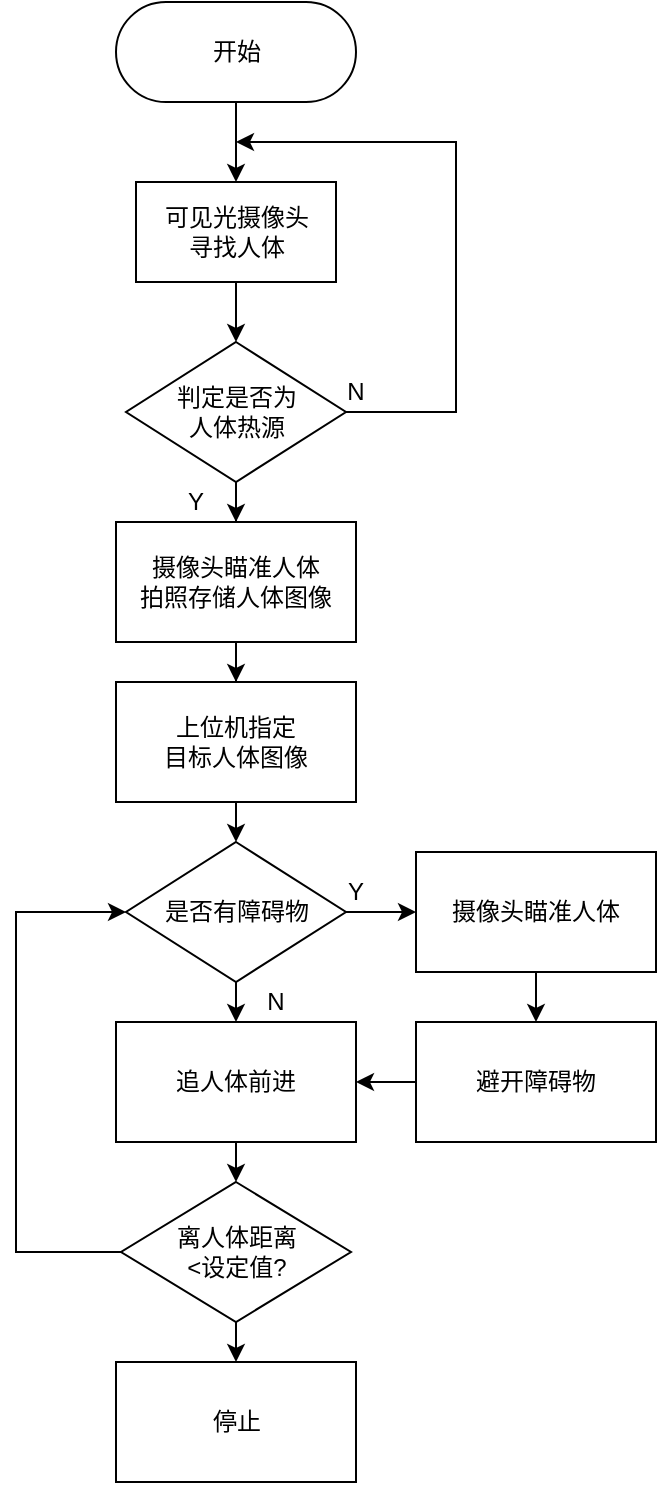 <mxfile version="12.2.4" pages="4"><diagram id="Aprj5pEiKr15AdT6IqNF" name="Page-1"><mxGraphModel dx="858" dy="416" grid="1" gridSize="10" guides="1" tooltips="1" connect="1" arrows="1" fold="1" page="1" pageScale="1" pageWidth="827" pageHeight="1169" math="0" shadow="0"><root><mxCell id="0"/><mxCell id="1" parent="0"/><mxCell id="11" value="" style="edgeStyle=orthogonalEdgeStyle;rounded=0;orthogonalLoop=1;jettySize=auto;html=1;entryX=0.5;entryY=0;entryDx=0;entryDy=0;" parent="1" source="2" target="4" edge="1"><mxGeometry relative="1" as="geometry"><mxPoint x="260" y="160" as="targetPoint"/></mxGeometry></mxCell><mxCell id="2" value="开始" style="html=1;dashed=0;whitespace=wrap;shape=mxgraph.dfd.start" parent="1" vertex="1"><mxGeometry x="200" y="80" width="120" height="50" as="geometry"/></mxCell><mxCell id="13" value="" style="edgeStyle=orthogonalEdgeStyle;rounded=0;orthogonalLoop=1;jettySize=auto;html=1;exitX=1;exitY=0.5;exitDx=0;exitDy=0;" parent="1" source="3" edge="1"><mxGeometry relative="1" as="geometry"><mxPoint x="260" y="150" as="targetPoint"/><Array as="points"><mxPoint x="370" y="285"/><mxPoint x="370" y="150"/></Array></mxGeometry></mxCell><mxCell id="17" value="" style="edgeStyle=orthogonalEdgeStyle;rounded=0;orthogonalLoop=1;jettySize=auto;html=1;" parent="1" source="3" target="15" edge="1"><mxGeometry relative="1" as="geometry"/></mxCell><mxCell id="3" value="判定是否为&lt;br&gt;人体热源" style="shape=rhombus;html=1;dashed=0;whitespace=wrap;perimeter=rhombusPerimeter;" parent="1" vertex="1"><mxGeometry x="205" y="250" width="110" height="70" as="geometry"/></mxCell><mxCell id="6" value="" style="edgeStyle=orthogonalEdgeStyle;rounded=0;orthogonalLoop=1;jettySize=auto;html=1;" parent="1" source="4" target="3" edge="1"><mxGeometry relative="1" as="geometry"/></mxCell><mxCell id="4" value="可见光摄像头&lt;br&gt;寻找人体" style="html=1;dashed=0;whitespace=wrap;" parent="1" vertex="1"><mxGeometry x="210" y="170" width="100" height="50" as="geometry"/></mxCell><mxCell id="14" value="N" style="text;html=1;strokeColor=none;fillColor=none;align=center;verticalAlign=middle;whiteSpace=wrap;rounded=0;" parent="1" vertex="1"><mxGeometry x="300" y="265" width="40" height="20" as="geometry"/></mxCell><mxCell id="18" value="" style="edgeStyle=orthogonalEdgeStyle;rounded=0;orthogonalLoop=1;jettySize=auto;html=1;" parent="1" source="15" target="16" edge="1"><mxGeometry relative="1" as="geometry"/></mxCell><mxCell id="15" value="摄像头瞄准人体&lt;br&gt;拍照存储人体图像" style="rounded=0;whiteSpace=wrap;html=1;" parent="1" vertex="1"><mxGeometry x="200" y="340" width="120" height="60" as="geometry"/></mxCell><mxCell id="20" style="edgeStyle=orthogonalEdgeStyle;rounded=0;orthogonalLoop=1;jettySize=auto;html=1;exitX=0.5;exitY=1;exitDx=0;exitDy=0;entryX=0.5;entryY=0;entryDx=0;entryDy=0;" parent="1" source="16" target="19" edge="1"><mxGeometry relative="1" as="geometry"/></mxCell><mxCell id="16" value="上位机指定&lt;br&gt;目标人体图像" style="rounded=0;whiteSpace=wrap;html=1;" parent="1" vertex="1"><mxGeometry x="200" y="420" width="120" height="60" as="geometry"/></mxCell><mxCell id="24" style="edgeStyle=orthogonalEdgeStyle;rounded=0;orthogonalLoop=1;jettySize=auto;html=1;exitX=1;exitY=0.5;exitDx=0;exitDy=0;entryX=0;entryY=0.5;entryDx=0;entryDy=0;" parent="1" source="19" target="23" edge="1"><mxGeometry relative="1" as="geometry"/></mxCell><mxCell id="30" style="edgeStyle=orthogonalEdgeStyle;rounded=0;orthogonalLoop=1;jettySize=auto;html=1;exitX=0.5;exitY=1;exitDx=0;exitDy=0;entryX=0.5;entryY=0;entryDx=0;entryDy=0;" parent="1" source="19" target="21" edge="1"><mxGeometry relative="1" as="geometry"/></mxCell><mxCell id="19" value="是否有障碍物" style="shape=rhombus;html=1;dashed=0;whitespace=wrap;perimeter=rhombusPerimeter;" parent="1" vertex="1"><mxGeometry x="205" y="500" width="110" height="70" as="geometry"/></mxCell><mxCell id="33" style="edgeStyle=orthogonalEdgeStyle;rounded=0;orthogonalLoop=1;jettySize=auto;html=1;exitX=0.5;exitY=1;exitDx=0;exitDy=0;entryX=0.5;entryY=0;entryDx=0;entryDy=0;" parent="1" source="21" target="32" edge="1"><mxGeometry relative="1" as="geometry"/></mxCell><mxCell id="21" value="追人体前进" style="rounded=0;whiteSpace=wrap;html=1;" parent="1" vertex="1"><mxGeometry x="200" y="590" width="120" height="60" as="geometry"/></mxCell><mxCell id="31" style="edgeStyle=orthogonalEdgeStyle;rounded=0;orthogonalLoop=1;jettySize=auto;html=1;exitX=0;exitY=0.5;exitDx=0;exitDy=0;entryX=1;entryY=0.5;entryDx=0;entryDy=0;" parent="1" source="22" target="21" edge="1"><mxGeometry relative="1" as="geometry"/></mxCell><mxCell id="22" value="避开障碍物" style="rounded=0;whiteSpace=wrap;html=1;" parent="1" vertex="1"><mxGeometry x="350" y="590" width="120" height="60" as="geometry"/></mxCell><mxCell id="25" style="edgeStyle=orthogonalEdgeStyle;rounded=0;orthogonalLoop=1;jettySize=auto;html=1;exitX=0.5;exitY=1;exitDx=0;exitDy=0;entryX=0.5;entryY=0;entryDx=0;entryDy=0;" parent="1" source="23" target="22" edge="1"><mxGeometry relative="1" as="geometry"/></mxCell><mxCell id="23" value="摄像头瞄准人体" style="rounded=0;whiteSpace=wrap;html=1;" parent="1" vertex="1"><mxGeometry x="350" y="505" width="120" height="60" as="geometry"/></mxCell><mxCell id="26" value="Y" style="text;html=1;strokeColor=none;fillColor=none;align=center;verticalAlign=middle;whiteSpace=wrap;rounded=0;" parent="1" vertex="1"><mxGeometry x="300" y="515" width="40" height="20" as="geometry"/></mxCell><mxCell id="28" value="N" style="text;html=1;strokeColor=none;fillColor=none;align=center;verticalAlign=middle;whiteSpace=wrap;rounded=0;" parent="1" vertex="1"><mxGeometry x="260" y="570" width="40" height="20" as="geometry"/></mxCell><mxCell id="27" value="Y" style="text;html=1;strokeColor=none;fillColor=none;align=center;verticalAlign=middle;whiteSpace=wrap;rounded=0;" parent="1" vertex="1"><mxGeometry x="220" y="320" width="40" height="20" as="geometry"/></mxCell><mxCell id="34" style="edgeStyle=orthogonalEdgeStyle;rounded=0;orthogonalLoop=1;jettySize=auto;html=1;exitX=0;exitY=0.5;exitDx=0;exitDy=0;entryX=0;entryY=0.5;entryDx=0;entryDy=0;" parent="1" source="32" target="19" edge="1"><mxGeometry relative="1" as="geometry"><mxPoint x="120" y="530" as="targetPoint"/><Array as="points"><mxPoint x="150" y="705"/><mxPoint x="150" y="535"/></Array></mxGeometry></mxCell><mxCell id="36" style="edgeStyle=orthogonalEdgeStyle;rounded=0;orthogonalLoop=1;jettySize=auto;html=1;exitX=0.5;exitY=1;exitDx=0;exitDy=0;entryX=0.5;entryY=0;entryDx=0;entryDy=0;" parent="1" source="32" target="35" edge="1"><mxGeometry relative="1" as="geometry"/></mxCell><mxCell id="32" value="离人体距离&lt;br&gt;&amp;lt;设定值?" style="shape=rhombus;html=1;dashed=0;whitespace=wrap;perimeter=rhombusPerimeter;" parent="1" vertex="1"><mxGeometry x="202.5" y="670" width="115" height="70" as="geometry"/></mxCell><mxCell id="35" value="停止" style="html=1;dashed=0;whitespace=wrap;" parent="1" vertex="1"><mxGeometry x="200" y="760" width="120" height="60" as="geometry"/></mxCell></root></mxGraphModel></diagram><diagram id="4WZuZlhxydR9vLAYtcQe" name="第 2 页"><mxGraphModel dx="858" dy="416" grid="1" gridSize="10" guides="1" tooltips="1" connect="1" arrows="1" fold="1" page="1" pageScale="1" pageWidth="827" pageHeight="1169" math="0" shadow="0"><root><mxCell id="BztJjIR9MagyW987GJRc-0"/><mxCell id="BztJjIR9MagyW987GJRc-1" parent="BztJjIR9MagyW987GJRc-0"/><mxCell id="BztJjIR9MagyW987GJRc-9" value="" style="edgeStyle=orthogonalEdgeStyle;rounded=0;orthogonalLoop=1;jettySize=auto;html=1;" parent="BztJjIR9MagyW987GJRc-1" source="BztJjIR9MagyW987GJRc-2" target="BztJjIR9MagyW987GJRc-4" edge="1"><mxGeometry relative="1" as="geometry"/></mxCell><mxCell id="BztJjIR9MagyW987GJRc-2" value="对准摄像头方向" style="html=1;dashed=0;whitespace=wrap;shape=mxgraph.dfd.start" parent="BztJjIR9MagyW987GJRc-1" vertex="1"><mxGeometry x="160" y="80" width="120" height="60" as="geometry"/></mxCell><mxCell id="BztJjIR9MagyW987GJRc-7" style="edgeStyle=orthogonalEdgeStyle;rounded=0;orthogonalLoop=1;jettySize=auto;html=1;exitX=0.5;exitY=1;exitDx=0;exitDy=0;entryX=0.5;entryY=0;entryDx=0;entryDy=0;" parent="BztJjIR9MagyW987GJRc-1" source="BztJjIR9MagyW987GJRc-4" target="BztJjIR9MagyW987GJRc-5" edge="1"><mxGeometry relative="1" as="geometry"/></mxCell><mxCell id="BztJjIR9MagyW987GJRc-13" style="edgeStyle=orthogonalEdgeStyle;rounded=0;orthogonalLoop=1;jettySize=auto;html=1;exitX=1;exitY=0.5;exitDx=0;exitDy=0;" parent="BztJjIR9MagyW987GJRc-1" source="BztJjIR9MagyW987GJRc-4" edge="1"><mxGeometry relative="1" as="geometry"><mxPoint x="380" y="310" as="targetPoint"/></mxGeometry></mxCell><mxCell id="BztJjIR9MagyW987GJRc-4" value="雷达模块有回波？" style="shape=rhombus;html=1;dashed=0;whitespace=wrap;perimeter=rhombusPerimeter;" parent="BztJjIR9MagyW987GJRc-1" vertex="1"><mxGeometry x="160" y="160" width="120" height="80" as="geometry"/></mxCell><mxCell id="BztJjIR9MagyW987GJRc-10" style="edgeStyle=orthogonalEdgeStyle;rounded=0;orthogonalLoop=1;jettySize=auto;html=1;exitX=0.5;exitY=1;exitDx=0;exitDy=0;entryX=0.5;entryY=0;entryDx=0;entryDy=0;" parent="BztJjIR9MagyW987GJRc-1" source="BztJjIR9MagyW987GJRc-5" target="BztJjIR9MagyW987GJRc-8" edge="1"><mxGeometry relative="1" as="geometry"/></mxCell><mxCell id="BztJjIR9MagyW987GJRc-12" style="edgeStyle=orthogonalEdgeStyle;rounded=0;orthogonalLoop=1;jettySize=auto;html=1;exitX=1;exitY=0.5;exitDx=0;exitDy=0;entryX=0.5;entryY=0;entryDx=0;entryDy=0;" parent="BztJjIR9MagyW987GJRc-1" source="BztJjIR9MagyW987GJRc-5" target="BztJjIR9MagyW987GJRc-11" edge="1"><mxGeometry relative="1" as="geometry"/></mxCell><mxCell id="BztJjIR9MagyW987GJRc-5" value="温度在&lt;br&gt;(35,38)℃内？" style="shape=rhombus;html=1;dashed=0;whitespace=wrap;perimeter=rhombusPerimeter;" parent="BztJjIR9MagyW987GJRc-1" vertex="1"><mxGeometry x="160" y="270" width="120" height="80" as="geometry"/></mxCell><mxCell id="BztJjIR9MagyW987GJRc-8" value="目标为人体" style="html=1;dashed=0;whitespace=wrap;" parent="BztJjIR9MagyW987GJRc-1" vertex="1"><mxGeometry x="160" y="380" width="120" height="60" as="geometry"/></mxCell><mxCell id="BztJjIR9MagyW987GJRc-11" value="目标不是人体" style="html=1;dashed=0;whitespace=wrap;" parent="BztJjIR9MagyW987GJRc-1" vertex="1"><mxGeometry x="320" y="380" width="120" height="60" as="geometry"/></mxCell></root></mxGraphModel></diagram><diagram id="eZkPh28G4JzdSLUE_tOP" name="第 3 页"><mxGraphModel dx="858" dy="416" grid="1" gridSize="10" guides="1" tooltips="1" connect="1" arrows="1" fold="1" page="1" pageScale="1" pageWidth="827" pageHeight="1169" math="0" shadow="0"><root><mxCell id="IR5VEzexERUW6TYtkF5D-0"/><mxCell id="IR5VEzexERUW6TYtkF5D-1" parent="IR5VEzexERUW6TYtkF5D-0"/><mxCell id="IR5VEzexERUW6TYtkF5D-10" style="edgeStyle=orthogonalEdgeStyle;rounded=0;orthogonalLoop=1;jettySize=auto;html=1;exitX=0.5;exitY=0.5;exitDx=0;exitDy=25;exitPerimeter=0;entryX=0.5;entryY=0;entryDx=0;entryDy=0;" parent="IR5VEzexERUW6TYtkF5D-1" source="IR5VEzexERUW6TYtkF5D-2" target="IR5VEzexERUW6TYtkF5D-4" edge="1"><mxGeometry relative="1" as="geometry"/></mxCell><mxCell id="IR5VEzexERUW6TYtkF5D-2" value="开始" style="html=1;dashed=0;whitespace=wrap;shape=mxgraph.dfd.start" parent="IR5VEzexERUW6TYtkF5D-1" vertex="1"><mxGeometry x="160" y="80" width="120" height="50" as="geometry"/></mxCell><mxCell id="IR5VEzexERUW6TYtkF5D-11" style="edgeStyle=orthogonalEdgeStyle;rounded=0;orthogonalLoop=1;jettySize=auto;html=1;exitX=1;exitY=0.5;exitDx=0;exitDy=0;entryX=0.5;entryY=0;entryDx=0;entryDy=0;" parent="IR5VEzexERUW6TYtkF5D-1" source="IR5VEzexERUW6TYtkF5D-4" target="IR5VEzexERUW6TYtkF5D-9" edge="1"><mxGeometry relative="1" as="geometry"/></mxCell><mxCell id="IR5VEzexERUW6TYtkF5D-12" style="edgeStyle=orthogonalEdgeStyle;rounded=0;orthogonalLoop=1;jettySize=auto;html=1;exitX=0.5;exitY=1;exitDx=0;exitDy=0;entryX=0.5;entryY=0;entryDx=0;entryDy=0;" parent="IR5VEzexERUW6TYtkF5D-1" source="IR5VEzexERUW6TYtkF5D-4" target="IR5VEzexERUW6TYtkF5D-7" edge="1"><mxGeometry relative="1" as="geometry"/></mxCell><mxCell id="IR5VEzexERUW6TYtkF5D-4" value="输入原始人体图像" style="html=1;dashed=0;whitespace=wrap;" parent="IR5VEzexERUW6TYtkF5D-1" vertex="1"><mxGeometry x="160" y="160" width="120" height="60" as="geometry"/></mxCell><mxCell id="IR5VEzexERUW6TYtkF5D-13" style="edgeStyle=orthogonalEdgeStyle;rounded=0;orthogonalLoop=1;jettySize=auto;html=1;exitX=0.5;exitY=1;exitDx=0;exitDy=0;entryX=0.5;entryY=0;entryDx=0;entryDy=0;" parent="IR5VEzexERUW6TYtkF5D-1" source="IR5VEzexERUW6TYtkF5D-7" target="IR5VEzexERUW6TYtkF5D-8" edge="1"><mxGeometry relative="1" as="geometry"/></mxCell><mxCell id="IR5VEzexERUW6TYtkF5D-7" value="提取RGB分量" style="html=1;dashed=0;whitespace=wrap;" parent="IR5VEzexERUW6TYtkF5D-1" vertex="1"><mxGeometry x="160" y="250" width="120" height="60" as="geometry"/></mxCell><mxCell id="IR5VEzexERUW6TYtkF5D-17" style="edgeStyle=orthogonalEdgeStyle;rounded=0;orthogonalLoop=1;jettySize=auto;html=1;exitX=0.5;exitY=1;exitDx=0;exitDy=0;entryX=0.5;entryY=0;entryDx=0;entryDy=0;" parent="IR5VEzexERUW6TYtkF5D-1" source="IR5VEzexERUW6TYtkF5D-8" target="IR5VEzexERUW6TYtkF5D-16" edge="1"><mxGeometry relative="1" as="geometry"/></mxCell><mxCell id="IR5VEzexERUW6TYtkF5D-8" value="对3个分量分别&lt;br&gt;二值化，提取轮廓" style="html=1;dashed=0;whitespace=wrap;" parent="IR5VEzexERUW6TYtkF5D-1" vertex="1"><mxGeometry x="160" y="340" width="120" height="60" as="geometry"/></mxCell><mxCell id="IR5VEzexERUW6TYtkF5D-15" style="edgeStyle=orthogonalEdgeStyle;rounded=0;orthogonalLoop=1;jettySize=auto;html=1;exitX=0.5;exitY=1;exitDx=0;exitDy=0;entryX=0.5;entryY=0;entryDx=0;entryDy=0;" parent="IR5VEzexERUW6TYtkF5D-1" source="IR5VEzexERUW6TYtkF5D-9" target="IR5VEzexERUW6TYtkF5D-14" edge="1"><mxGeometry relative="1" as="geometry"/></mxCell><mxCell id="IR5VEzexERUW6TYtkF5D-9" value="深度学习检测人体&lt;br&gt;（Yolo or other NNs）" style="html=1;dashed=0;whitespace=wrap;" parent="IR5VEzexERUW6TYtkF5D-1" vertex="1"><mxGeometry x="320" y="210" width="120" height="60" as="geometry"/></mxCell><mxCell id="IR5VEzexERUW6TYtkF5D-18" style="edgeStyle=orthogonalEdgeStyle;rounded=0;orthogonalLoop=1;jettySize=auto;html=1;exitX=0.5;exitY=1;exitDx=0;exitDy=0;" parent="IR5VEzexERUW6TYtkF5D-1" source="IR5VEzexERUW6TYtkF5D-14" edge="1"><mxGeometry relative="1" as="geometry"><mxPoint x="300" y="440" as="targetPoint"/><Array as="points"><mxPoint x="380" y="420"/><mxPoint x="300" y="420"/></Array></mxGeometry></mxCell><mxCell id="IR5VEzexERUW6TYtkF5D-14" value="特征向量" style="html=1;dashed=0;whitespace=wrap;" parent="IR5VEzexERUW6TYtkF5D-1" vertex="1"><mxGeometry x="320" y="300" width="120" height="60" as="geometry"/></mxCell><mxCell id="VlousuveiF7ljTNb1jQM-1" style="edgeStyle=orthogonalEdgeStyle;rounded=0;orthogonalLoop=1;jettySize=auto;html=1;exitX=0.5;exitY=1;exitDx=0;exitDy=0;entryX=0.5;entryY=0;entryDx=0;entryDy=0;" parent="IR5VEzexERUW6TYtkF5D-1" source="IR5VEzexERUW6TYtkF5D-16" target="wXv1XJRyw1WYyhm8AwEh-0" edge="1"><mxGeometry relative="1" as="geometry"/></mxCell><mxCell id="IR5VEzexERUW6TYtkF5D-16" value="每张图片对应&lt;br&gt;一组轮廓数据&lt;br&gt;与一个特征向量" style="html=1;dashed=0;whitespace=wrap;" parent="IR5VEzexERUW6TYtkF5D-1" vertex="1"><mxGeometry x="240" y="440" width="120" height="60" as="geometry"/></mxCell><mxCell id="VlousuveiF7ljTNb1jQM-3" style="edgeStyle=orthogonalEdgeStyle;rounded=0;orthogonalLoop=1;jettySize=auto;html=1;exitX=0.5;exitY=1;exitDx=0;exitDy=0;entryX=0.5;entryY=0;entryDx=0;entryDy=0;" parent="IR5VEzexERUW6TYtkF5D-1" source="wXv1XJRyw1WYyhm8AwEh-0" target="VlousuveiF7ljTNb1jQM-2" edge="1"><mxGeometry relative="1" as="geometry"/></mxCell><mxCell id="VlousuveiF7ljTNb1jQM-5" style="edgeStyle=orthogonalEdgeStyle;rounded=0;orthogonalLoop=1;jettySize=auto;html=1;exitX=1;exitY=0.5;exitDx=0;exitDy=0;entryX=0.5;entryY=0;entryDx=0;entryDy=0;" parent="IR5VEzexERUW6TYtkF5D-1" source="wXv1XJRyw1WYyhm8AwEh-0" target="VlousuveiF7ljTNb1jQM-4" edge="1"><mxGeometry relative="1" as="geometry"/></mxCell><mxCell id="wXv1XJRyw1WYyhm8AwEh-0" value="上位机&lt;br&gt;&amp;nbsp; &amp;nbsp; 是否选中？" style="shape=rhombus;html=1;dashed=0;whitespace=wrap;perimeter=rhombusPerimeter;" parent="IR5VEzexERUW6TYtkF5D-1" vertex="1"><mxGeometry x="240" y="524" width="120" height="60" as="geometry"/></mxCell><mxCell id="VlousuveiF7ljTNb1jQM-2" value="输出上位机选择的&lt;br&gt;数据" style="html=1;dashed=0;whitespace=wrap;" parent="IR5VEzexERUW6TYtkF5D-1" vertex="1"><mxGeometry x="240" y="620" width="120" height="60" as="geometry"/></mxCell><mxCell id="VlousuveiF7ljTNb1jQM-4" value="输出第一组数据" style="html=1;dashed=0;whitespace=wrap;" parent="IR5VEzexERUW6TYtkF5D-1" vertex="1"><mxGeometry x="380" y="620" width="120" height="60" as="geometry"/></mxCell></root></mxGraphModel></diagram><diagram id="AwG0V7hY55U3ymDc28Mc" name="第 4 页"><mxGraphModel dx="858" dy="416" grid="1" gridSize="10" guides="1" tooltips="1" connect="1" arrows="1" fold="1" page="1" pageScale="1" pageWidth="827" pageHeight="1169" math="0" shadow="1"><root><mxCell id="HEfM1x2938TiM0D_YsJJ-0"/><mxCell id="HEfM1x2938TiM0D_YsJJ-1" parent="HEfM1x2938TiM0D_YsJJ-0"/><mxCell id="DwJhW-zx7C2bUgyjfCO3-3" style="edgeStyle=orthogonalEdgeStyle;rounded=0;orthogonalLoop=1;jettySize=auto;html=1;exitX=0.5;exitY=0.5;exitDx=0;exitDy=30;exitPerimeter=0;entryX=0.5;entryY=0;entryDx=0;entryDy=0;" parent="HEfM1x2938TiM0D_YsJJ-1" source="v5x6rVIdpQNXm0uUpfen-0" target="v5x6rVIdpQNXm0uUpfen-1" edge="1"><mxGeometry relative="1" as="geometry"/></mxCell><mxCell id="v5x6rVIdpQNXm0uUpfen-0" value="开始" style="html=1;dashed=0;whitespace=wrap;shape=mxgraph.dfd.start" parent="HEfM1x2938TiM0D_YsJJ-1" vertex="1"><mxGeometry x="200" y="40" width="120" height="60" as="geometry"/></mxCell><mxCell id="DwJhW-zx7C2bUgyjfCO3-4" style="edgeStyle=orthogonalEdgeStyle;rounded=0;orthogonalLoop=1;jettySize=auto;html=1;exitX=0.5;exitY=1;exitDx=0;exitDy=0;entryX=0.5;entryY=0;entryDx=0;entryDy=0;" parent="HEfM1x2938TiM0D_YsJJ-1" source="v5x6rVIdpQNXm0uUpfen-1" target="DwJhW-zx7C2bUgyjfCO3-0" edge="1"><mxGeometry relative="1" as="geometry"/></mxCell><mxCell id="v5x6rVIdpQNXm0uUpfen-1" value="读入一帧图像" style="html=1;dashed=0;whitespace=wrap;" parent="HEfM1x2938TiM0D_YsJJ-1" vertex="1"><mxGeometry x="200" y="120" width="120" height="60" as="geometry"/></mxCell><mxCell id="DwJhW-zx7C2bUgyjfCO3-6" style="edgeStyle=orthogonalEdgeStyle;rounded=0;orthogonalLoop=1;jettySize=auto;html=1;exitX=0.5;exitY=1;exitDx=0;exitDy=0;entryX=0.5;entryY=0;entryDx=0;entryDy=0;" parent="HEfM1x2938TiM0D_YsJJ-1" source="v5x6rVIdpQNXm0uUpfen-2" target="v5x6rVIdpQNXm0uUpfen-3" edge="1"><mxGeometry relative="1" as="geometry"/></mxCell><mxCell id="v5x6rVIdpQNXm0uUpfen-2" value="计算每个分量轮廓&lt;br&gt;的几何中心" style="html=1;dashed=0;whitespace=wrap;" parent="HEfM1x2938TiM0D_YsJJ-1" vertex="1"><mxGeometry x="200" y="280" width="120" height="60" as="geometry"/></mxCell><mxCell id="DwJhW-zx7C2bUgyjfCO3-7" style="edgeStyle=orthogonalEdgeStyle;rounded=0;orthogonalLoop=1;jettySize=auto;html=1;exitX=1;exitY=0.5;exitDx=0;exitDy=0;entryX=0.5;entryY=0;entryDx=0;entryDy=0;" parent="HEfM1x2938TiM0D_YsJJ-1" source="v5x6rVIdpQNXm0uUpfen-3" target="v5x6rVIdpQNXm0uUpfen-6" edge="1"><mxGeometry relative="1" as="geometry"/></mxCell><mxCell id="v5x6rVIdpQNXm0uUpfen-3" value="平均3个几何中心" style="html=1;dashed=0;whitespace=wrap;" parent="HEfM1x2938TiM0D_YsJJ-1" vertex="1"><mxGeometry x="200" y="360" width="120" height="60" as="geometry"/></mxCell><mxCell id="v5x6rVIdpQNXm0uUpfen-5" value="输出XY目标速度" style="html=1;dashed=0;whitespace=wrap;" parent="HEfM1x2938TiM0D_YsJJ-1" vertex="1"><mxGeometry x="360" y="330" width="120" height="60" as="geometry"/></mxCell><mxCell id="DwJhW-zx7C2bUgyjfCO3-8" style="edgeStyle=orthogonalEdgeStyle;rounded=0;orthogonalLoop=1;jettySize=auto;html=1;exitX=0.5;exitY=1;exitDx=0;exitDy=0;entryX=0.5;entryY=0;entryDx=0;entryDy=0;" parent="HEfM1x2938TiM0D_YsJJ-1" source="v5x6rVIdpQNXm0uUpfen-6" target="v5x6rVIdpQNXm0uUpfen-10" edge="1"><mxGeometry relative="1" as="geometry"/></mxCell><mxCell id="v5x6rVIdpQNXm0uUpfen-6" value="限幅" style="html=1;dashed=0;whitespace=wrap;" parent="HEfM1x2938TiM0D_YsJJ-1" vertex="1"><mxGeometry x="360" y="150" width="120" height="60" as="geometry"/></mxCell><mxCell id="DwJhW-zx7C2bUgyjfCO3-9" style="edgeStyle=orthogonalEdgeStyle;rounded=0;orthogonalLoop=1;jettySize=auto;html=1;exitX=0.5;exitY=1;exitDx=0;exitDy=0;entryX=0.5;entryY=0;entryDx=0;entryDy=0;" parent="HEfM1x2938TiM0D_YsJJ-1" source="v5x6rVIdpQNXm0uUpfen-10" target="v5x6rVIdpQNXm0uUpfen-5" edge="1"><mxGeometry relative="1" as="geometry"/></mxCell><mxCell id="v5x6rVIdpQNXm0uUpfen-10" value="滑动平均&lt;br&gt;滤除高频分量" style="html=1;dashed=0;whitespace=wrap;" parent="HEfM1x2938TiM0D_YsJJ-1" vertex="1"><mxGeometry x="360" y="240" width="120" height="60" as="geometry"/></mxCell><mxCell id="DwJhW-zx7C2bUgyjfCO3-1" style="edgeStyle=orthogonalEdgeStyle;rounded=0;orthogonalLoop=1;jettySize=auto;html=1;exitX=0;exitY=0.5;exitDx=0;exitDy=0;entryX=0;entryY=0.5;entryDx=0;entryDy=0;" parent="HEfM1x2938TiM0D_YsJJ-1" source="DwJhW-zx7C2bUgyjfCO3-0" target="v5x6rVIdpQNXm0uUpfen-1" edge="1"><mxGeometry relative="1" as="geometry"><Array as="points"><mxPoint x="150" y="230"/><mxPoint x="150" y="150"/></Array></mxGeometry></mxCell><mxCell id="DwJhW-zx7C2bUgyjfCO3-5" style="edgeStyle=orthogonalEdgeStyle;rounded=0;orthogonalLoop=1;jettySize=auto;html=1;exitX=0.5;exitY=1;exitDx=0;exitDy=0;entryX=0.5;entryY=0;entryDx=0;entryDy=0;" parent="HEfM1x2938TiM0D_YsJJ-1" source="DwJhW-zx7C2bUgyjfCO3-0" target="v5x6rVIdpQNXm0uUpfen-2" edge="1"><mxGeometry relative="1" as="geometry"/></mxCell><mxCell id="DwJhW-zx7C2bUgyjfCO3-0" value="是否为&lt;br&gt;&amp;nbsp; &amp;nbsp;目标人体？" style="shape=rhombus;html=1;dashed=0;whitespace=wrap;perimeter=rhombusPerimeter;" parent="HEfM1x2938TiM0D_YsJJ-1" vertex="1"><mxGeometry x="200" y="200" width="120" height="60" as="geometry"/></mxCell><mxCell id="DwJhW-zx7C2bUgyjfCO3-2" value="N" style="text;html=1;resizable=0;points=[];autosize=1;align=left;verticalAlign=top;spacingTop=-4;" parent="HEfM1x2938TiM0D_YsJJ-1" vertex="1"><mxGeometry x="180" y="210" width="20" height="10" as="geometry"/></mxCell></root></mxGraphModel></diagram></mxfile>